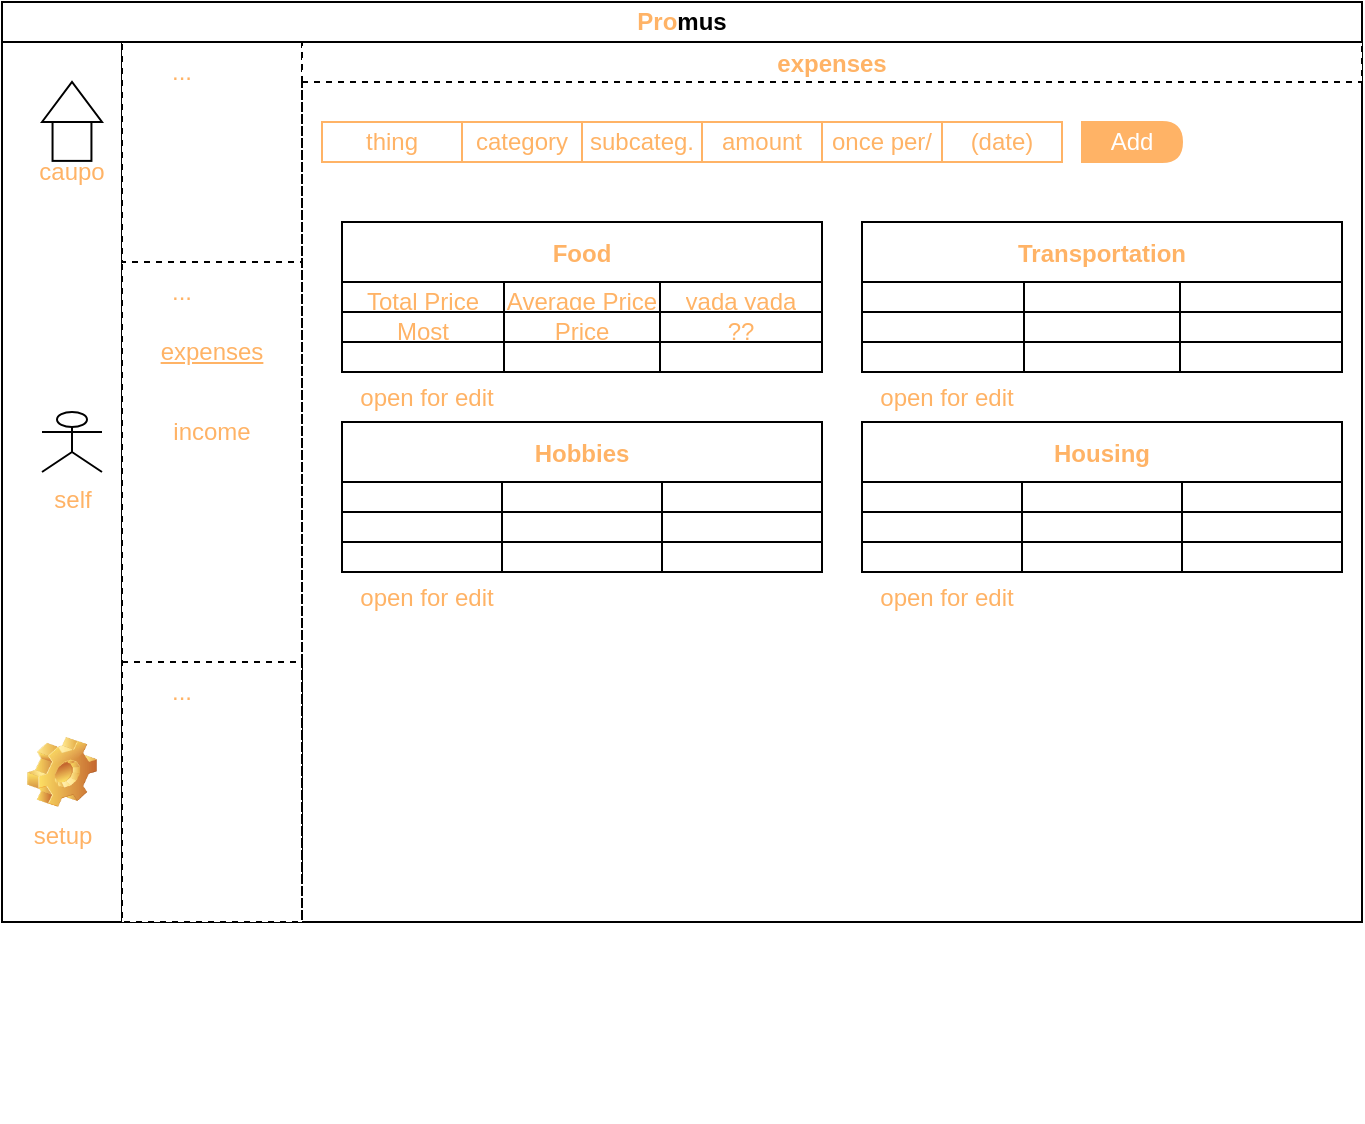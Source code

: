 <mxfile>
    <diagram id="Ea152XI7zLuFkRaPaWBX" name="interface">
        <mxGraphModel dx="1232" dy="768" grid="1" gridSize="10" guides="1" tooltips="1" connect="1" arrows="1" fold="1" page="1" pageScale="1" pageWidth="827" pageHeight="1169" math="0" shadow="0">
            <root>
                <mxCell id="0"/>
                <mxCell id="1" parent="0"/>
                <mxCell id="116" value="" style="group;fontStyle=5" vertex="1" connectable="0" parent="1">
                    <mxGeometry x="60" y="310" width="680" height="440" as="geometry"/>
                </mxCell>
                <mxCell id="115" value="" style="group" vertex="1" connectable="0" parent="116">
                    <mxGeometry width="680" height="440" as="geometry"/>
                </mxCell>
                <mxCell id="2" value="" style="rounded=0;whiteSpace=wrap;html=1;" vertex="1" parent="115">
                    <mxGeometry width="680" height="440" as="geometry"/>
                </mxCell>
                <mxCell id="4" value="" style="rounded=0;whiteSpace=wrap;html=1;fontColor=#FFB366;" vertex="1" parent="115">
                    <mxGeometry width="60" height="440" as="geometry"/>
                </mxCell>
                <mxCell id="10" value="self" style="shape=umlActor;verticalLabelPosition=bottom;verticalAlign=top;html=1;outlineConnect=0;fontColor=#FFB366;" vertex="1" parent="115">
                    <mxGeometry x="20" y="185" width="30" height="30" as="geometry"/>
                </mxCell>
                <mxCell id="11" value="setup" style="shape=image;html=1;verticalLabelPosition=bottom;verticalAlign=top;imageAspect=0;image=img/clipart/Gear_128x128.png;fontColor=#FFB366;" vertex="1" parent="115">
                    <mxGeometry x="12.5" y="347.5" width="35" height="35" as="geometry"/>
                </mxCell>
                <mxCell id="12" value="" style="rounded=0;whiteSpace=wrap;html=1;fontColor=#FFB366;dashed=1;" vertex="1" parent="115">
                    <mxGeometry x="60" width="90" height="420" as="geometry"/>
                </mxCell>
                <mxCell id="13" value="" style="rounded=0;whiteSpace=wrap;html=1;dashed=1;fontColor=#FFB366;" vertex="1" parent="115">
                    <mxGeometry x="60" y="310" width="90" height="130" as="geometry"/>
                </mxCell>
                <mxCell id="14" value="" style="rounded=0;whiteSpace=wrap;html=1;dashed=1;fontColor=#FFB366;" vertex="1" parent="115">
                    <mxGeometry x="60" width="90" height="110" as="geometry"/>
                </mxCell>
                <mxCell id="15" value="" style="group" vertex="1" connectable="0" parent="115">
                    <mxGeometry x="5" y="20" width="60" height="60" as="geometry"/>
                </mxCell>
                <mxCell id="8" value="" style="group" vertex="1" connectable="0" parent="15">
                    <mxGeometry x="15" width="30" height="39.444" as="geometry"/>
                </mxCell>
                <mxCell id="5" value="" style="whiteSpace=wrap;html=1;aspect=fixed;fontColor=#FFB366;" vertex="1" parent="8">
                    <mxGeometry x="5.273" y="20" width="19.444" height="19.444" as="geometry"/>
                </mxCell>
                <mxCell id="6" value="" style="shape=trapezoid;perimeter=trapezoidPerimeter;whiteSpace=wrap;html=1;fixedSize=1;fontColor=#FFB366;" vertex="1" parent="8">
                    <mxGeometry width="30" height="20" as="geometry"/>
                </mxCell>
                <mxCell id="9" value="caupo" style="text;html=1;strokeColor=none;fillColor=none;align=center;verticalAlign=middle;whiteSpace=wrap;rounded=0;fontColor=#FFB366;" vertex="1" parent="15">
                    <mxGeometry y="30" width="60" height="30" as="geometry"/>
                </mxCell>
                <mxCell id="16" value="..." style="text;html=1;strokeColor=none;fillColor=none;align=center;verticalAlign=middle;whiteSpace=wrap;rounded=0;dashed=1;fontColor=#FFB366;" vertex="1" parent="115">
                    <mxGeometry x="60" width="60" height="30" as="geometry"/>
                </mxCell>
                <mxCell id="17" value="..." style="text;html=1;strokeColor=none;fillColor=none;align=center;verticalAlign=middle;whiteSpace=wrap;rounded=0;dashed=1;fontColor=#FFB366;" vertex="1" parent="115">
                    <mxGeometry x="60" y="110" width="60" height="30" as="geometry"/>
                </mxCell>
                <mxCell id="18" value="..." style="text;html=1;strokeColor=none;fillColor=none;align=center;verticalAlign=middle;whiteSpace=wrap;rounded=0;dashed=1;fontColor=#FFB366;" vertex="1" parent="115">
                    <mxGeometry x="60" y="310" width="60" height="30" as="geometry"/>
                </mxCell>
                <mxCell id="20" value="&lt;u&gt;expenses&lt;/u&gt;" style="text;html=1;strokeColor=none;fillColor=none;align=center;verticalAlign=middle;whiteSpace=wrap;rounded=0;dashed=1;fontColor=#FFB366;" vertex="1" parent="115">
                    <mxGeometry x="75" y="140" width="60" height="30" as="geometry"/>
                </mxCell>
                <mxCell id="21" value="income" style="text;html=1;strokeColor=none;fillColor=none;align=center;verticalAlign=middle;whiteSpace=wrap;rounded=0;dashed=1;fontColor=#FFB366;" vertex="1" parent="115">
                    <mxGeometry x="75" y="180" width="60" height="30" as="geometry"/>
                </mxCell>
                <mxCell id="23" value="expenses" style="swimlane;dashed=1;fontColor=#FFB366;startSize=20;" vertex="1" parent="116">
                    <mxGeometry x="150" width="530" height="440" as="geometry">
                        <mxRectangle x="230" y="260" width="90" height="20" as="alternateBounds"/>
                    </mxGeometry>
                </mxCell>
                <mxCell id="110" value="" style="group" vertex="1" connectable="0" parent="23">
                    <mxGeometry x="-150" y="-20" width="680" height="440" as="geometry"/>
                </mxCell>
                <mxCell id="3" value="&lt;b&gt;&lt;font color=&quot;#ffb366&quot;&gt;Pro&lt;/font&gt;mus&lt;/b&gt;" style="rounded=0;whiteSpace=wrap;html=1;" vertex="1" parent="110">
                    <mxGeometry width="680" height="20" as="geometry"/>
                </mxCell>
                <mxCell id="108" value="" style="group" vertex="1" connectable="0" parent="23">
                    <mxGeometry x="10" y="40" width="520" height="500" as="geometry"/>
                </mxCell>
                <mxCell id="51" value="" style="group" vertex="1" connectable="0" parent="108">
                    <mxGeometry x="10" y="50" width="510" height="450" as="geometry"/>
                </mxCell>
                <mxCell id="32" value="Food" style="shape=table;startSize=30;container=1;collapsible=0;childLayout=tableLayout;fontStyle=1;align=center;pointerEvents=1;fontColor=#FFB366;resizeHeight=1;resizeWidth=1;" vertex="1" parent="51">
                    <mxGeometry width="240" height="75" as="geometry"/>
                </mxCell>
                <mxCell id="33" value="" style="shape=partialRectangle;html=1;whiteSpace=wrap;collapsible=0;dropTarget=0;pointerEvents=0;fillColor=none;top=0;left=0;bottom=0;right=0;points=[[0,0.5],[1,0.5]];portConstraint=eastwest;fontColor=#FFB366;strokeColor=#FFB366;" vertex="1" parent="32">
                    <mxGeometry y="30" width="240" height="15" as="geometry"/>
                </mxCell>
                <mxCell id="34" value="Total Price" style="shape=partialRectangle;html=1;whiteSpace=wrap;connectable=0;fillColor=none;top=0;left=0;bottom=0;right=0;overflow=hidden;pointerEvents=1;fontColor=#FFB366;" vertex="1" parent="33">
                    <mxGeometry width="81" height="15" as="geometry">
                        <mxRectangle width="81" height="15" as="alternateBounds"/>
                    </mxGeometry>
                </mxCell>
                <mxCell id="35" value="Average Price" style="shape=partialRectangle;html=1;whiteSpace=wrap;connectable=0;fillColor=none;top=0;left=0;bottom=0;right=0;overflow=hidden;pointerEvents=1;fontColor=#FFB366;" vertex="1" parent="33">
                    <mxGeometry x="81" width="78" height="15" as="geometry">
                        <mxRectangle width="78" height="15" as="alternateBounds"/>
                    </mxGeometry>
                </mxCell>
                <mxCell id="36" value="yada yada" style="shape=partialRectangle;html=1;whiteSpace=wrap;connectable=0;fillColor=none;top=0;left=0;bottom=0;right=0;overflow=hidden;pointerEvents=1;fontColor=#FFB366;" vertex="1" parent="33">
                    <mxGeometry x="159" width="81" height="15" as="geometry">
                        <mxRectangle width="81" height="15" as="alternateBounds"/>
                    </mxGeometry>
                </mxCell>
                <mxCell id="37" value="" style="shape=partialRectangle;html=1;whiteSpace=wrap;collapsible=0;dropTarget=0;pointerEvents=0;fillColor=none;top=0;left=0;bottom=0;right=0;points=[[0,0.5],[1,0.5]];portConstraint=eastwest;fontColor=#FFB366;" vertex="1" parent="32">
                    <mxGeometry y="45" width="240" height="15" as="geometry"/>
                </mxCell>
                <mxCell id="38" value="Most Expensive Food" style="shape=partialRectangle;html=1;whiteSpace=wrap;connectable=0;fillColor=none;top=0;left=0;bottom=0;right=0;overflow=hidden;pointerEvents=1;fontColor=#FFB366;" vertex="1" parent="37">
                    <mxGeometry width="81" height="15" as="geometry">
                        <mxRectangle width="81" height="15" as="alternateBounds"/>
                    </mxGeometry>
                </mxCell>
                <mxCell id="39" value="Price" style="shape=partialRectangle;html=1;whiteSpace=wrap;connectable=0;fillColor=none;top=0;left=0;bottom=0;right=0;overflow=hidden;pointerEvents=1;fontColor=#FFB366;" vertex="1" parent="37">
                    <mxGeometry x="81" width="78" height="15" as="geometry">
                        <mxRectangle width="78" height="15" as="alternateBounds"/>
                    </mxGeometry>
                </mxCell>
                <mxCell id="40" value="??" style="shape=partialRectangle;html=1;whiteSpace=wrap;connectable=0;fillColor=none;top=0;left=0;bottom=0;right=0;overflow=hidden;pointerEvents=1;fontColor=#FFB366;" vertex="1" parent="37">
                    <mxGeometry x="159" width="81" height="15" as="geometry">
                        <mxRectangle width="81" height="15" as="alternateBounds"/>
                    </mxGeometry>
                </mxCell>
                <mxCell id="41" value="" style="shape=partialRectangle;html=1;whiteSpace=wrap;collapsible=0;dropTarget=0;pointerEvents=0;fillColor=none;top=0;left=0;bottom=0;right=0;points=[[0,0.5],[1,0.5]];portConstraint=eastwest;fontColor=#FFB366;" vertex="1" parent="32">
                    <mxGeometry y="60" width="240" height="15" as="geometry"/>
                </mxCell>
                <mxCell id="42" value="" style="shape=partialRectangle;html=1;whiteSpace=wrap;connectable=0;fillColor=none;top=0;left=0;bottom=0;right=0;overflow=hidden;pointerEvents=1;fontColor=#FFB366;" vertex="1" parent="41">
                    <mxGeometry width="81" height="15" as="geometry">
                        <mxRectangle width="81" height="15" as="alternateBounds"/>
                    </mxGeometry>
                </mxCell>
                <mxCell id="43" value="" style="shape=partialRectangle;html=1;whiteSpace=wrap;connectable=0;fillColor=none;top=0;left=0;bottom=0;right=0;overflow=hidden;pointerEvents=1;fontColor=#FFB366;" vertex="1" parent="41">
                    <mxGeometry x="81" width="78" height="15" as="geometry">
                        <mxRectangle width="78" height="15" as="alternateBounds"/>
                    </mxGeometry>
                </mxCell>
                <mxCell id="44" value="" style="shape=partialRectangle;html=1;whiteSpace=wrap;connectable=0;fillColor=none;top=0;left=0;bottom=0;right=0;overflow=hidden;pointerEvents=1;fontColor=#FFB366;" vertex="1" parent="41">
                    <mxGeometry x="159" width="81" height="15" as="geometry">
                        <mxRectangle width="81" height="15" as="alternateBounds"/>
                    </mxGeometry>
                </mxCell>
                <mxCell id="50" value="open for edit" style="text;html=1;strokeColor=none;fillColor=none;align=center;verticalAlign=middle;whiteSpace=wrap;rounded=0;fontColor=#FFB366;" vertex="1" parent="51">
                    <mxGeometry x="5.45" y="75" width="74.55" height="25" as="geometry"/>
                </mxCell>
                <mxCell id="52" value="" style="group" vertex="1" connectable="0" parent="51">
                    <mxGeometry x="260" width="240" height="100" as="geometry"/>
                </mxCell>
                <mxCell id="53" value="Transportation" style="shape=table;startSize=30;container=1;collapsible=0;childLayout=tableLayout;fontStyle=1;align=center;pointerEvents=1;fontColor=#FFB366;resizeHeight=1;resizeWidth=1;" vertex="1" parent="52">
                    <mxGeometry width="240.0" height="75" as="geometry"/>
                </mxCell>
                <mxCell id="54" value="" style="shape=partialRectangle;html=1;whiteSpace=wrap;collapsible=0;dropTarget=0;pointerEvents=0;fillColor=none;top=0;left=0;bottom=0;right=0;points=[[0,0.5],[1,0.5]];portConstraint=eastwest;fontColor=#FFB366;strokeColor=#FFB366;" vertex="1" parent="53">
                    <mxGeometry y="30" width="240.0" height="15" as="geometry"/>
                </mxCell>
                <mxCell id="55" value="" style="shape=partialRectangle;html=1;whiteSpace=wrap;connectable=0;fillColor=none;top=0;left=0;bottom=0;right=0;overflow=hidden;pointerEvents=1;fontColor=#FFB366;" vertex="1" parent="54">
                    <mxGeometry width="81" height="15" as="geometry">
                        <mxRectangle width="81" height="15" as="alternateBounds"/>
                    </mxGeometry>
                </mxCell>
                <mxCell id="56" value="" style="shape=partialRectangle;html=1;whiteSpace=wrap;connectable=0;fillColor=none;top=0;left=0;bottom=0;right=0;overflow=hidden;pointerEvents=1;fontColor=#FFB366;" vertex="1" parent="54">
                    <mxGeometry x="81" width="78" height="15" as="geometry">
                        <mxRectangle width="78" height="15" as="alternateBounds"/>
                    </mxGeometry>
                </mxCell>
                <mxCell id="57" value="" style="shape=partialRectangle;html=1;whiteSpace=wrap;connectable=0;fillColor=none;top=0;left=0;bottom=0;right=0;overflow=hidden;pointerEvents=1;fontColor=#FFB366;" vertex="1" parent="54">
                    <mxGeometry x="159" width="81" height="15" as="geometry">
                        <mxRectangle width="81" height="15" as="alternateBounds"/>
                    </mxGeometry>
                </mxCell>
                <mxCell id="58" value="" style="shape=partialRectangle;html=1;whiteSpace=wrap;collapsible=0;dropTarget=0;pointerEvents=0;fillColor=none;top=0;left=0;bottom=0;right=0;points=[[0,0.5],[1,0.5]];portConstraint=eastwest;fontColor=#FFB366;" vertex="1" parent="53">
                    <mxGeometry y="45" width="240.0" height="15" as="geometry"/>
                </mxCell>
                <mxCell id="59" value="" style="shape=partialRectangle;html=1;whiteSpace=wrap;connectable=0;fillColor=none;top=0;left=0;bottom=0;right=0;overflow=hidden;pointerEvents=1;fontColor=#FFB366;" vertex="1" parent="58">
                    <mxGeometry width="81" height="15" as="geometry">
                        <mxRectangle width="81" height="15" as="alternateBounds"/>
                    </mxGeometry>
                </mxCell>
                <mxCell id="60" value="" style="shape=partialRectangle;html=1;whiteSpace=wrap;connectable=0;fillColor=none;top=0;left=0;bottom=0;right=0;overflow=hidden;pointerEvents=1;fontColor=#FFB366;" vertex="1" parent="58">
                    <mxGeometry x="81" width="78" height="15" as="geometry">
                        <mxRectangle width="78" height="15" as="alternateBounds"/>
                    </mxGeometry>
                </mxCell>
                <mxCell id="61" value="" style="shape=partialRectangle;html=1;whiteSpace=wrap;connectable=0;fillColor=none;top=0;left=0;bottom=0;right=0;overflow=hidden;pointerEvents=1;fontColor=#FFB366;" vertex="1" parent="58">
                    <mxGeometry x="159" width="81" height="15" as="geometry">
                        <mxRectangle width="81" height="15" as="alternateBounds"/>
                    </mxGeometry>
                </mxCell>
                <mxCell id="62" value="" style="shape=partialRectangle;html=1;whiteSpace=wrap;collapsible=0;dropTarget=0;pointerEvents=0;fillColor=none;top=0;left=0;bottom=0;right=0;points=[[0,0.5],[1,0.5]];portConstraint=eastwest;fontColor=#FFB366;" vertex="1" parent="53">
                    <mxGeometry y="60" width="240.0" height="15" as="geometry"/>
                </mxCell>
                <mxCell id="63" value="" style="shape=partialRectangle;html=1;whiteSpace=wrap;connectable=0;fillColor=none;top=0;left=0;bottom=0;right=0;overflow=hidden;pointerEvents=1;fontColor=#FFB366;" vertex="1" parent="62">
                    <mxGeometry width="81" height="15" as="geometry">
                        <mxRectangle width="81" height="15" as="alternateBounds"/>
                    </mxGeometry>
                </mxCell>
                <mxCell id="64" value="" style="shape=partialRectangle;html=1;whiteSpace=wrap;connectable=0;fillColor=none;top=0;left=0;bottom=0;right=0;overflow=hidden;pointerEvents=1;fontColor=#FFB366;" vertex="1" parent="62">
                    <mxGeometry x="81" width="78" height="15" as="geometry">
                        <mxRectangle width="78" height="15" as="alternateBounds"/>
                    </mxGeometry>
                </mxCell>
                <mxCell id="65" value="" style="shape=partialRectangle;html=1;whiteSpace=wrap;connectable=0;fillColor=none;top=0;left=0;bottom=0;right=0;overflow=hidden;pointerEvents=1;fontColor=#FFB366;" vertex="1" parent="62">
                    <mxGeometry x="159" width="81" height="15" as="geometry">
                        <mxRectangle width="81" height="15" as="alternateBounds"/>
                    </mxGeometry>
                </mxCell>
                <mxCell id="66" value="open for edit" style="text;html=1;strokeColor=none;fillColor=none;align=center;verticalAlign=middle;whiteSpace=wrap;rounded=0;fontColor=#FFB366;" vertex="1" parent="52">
                    <mxGeometry x="5.45" y="75" width="74.55" height="25" as="geometry"/>
                </mxCell>
                <mxCell id="67" value="" style="group" vertex="1" connectable="0" parent="51">
                    <mxGeometry y="100" width="240" height="100" as="geometry"/>
                </mxCell>
                <mxCell id="68" value="Hobbies" style="shape=table;startSize=30;container=1;collapsible=0;childLayout=tableLayout;fontStyle=1;align=center;pointerEvents=1;fontColor=#FFB366;resizeHeight=1;resizeWidth=1;" vertex="1" parent="67">
                    <mxGeometry width="240" height="75" as="geometry"/>
                </mxCell>
                <mxCell id="69" value="" style="shape=partialRectangle;html=1;whiteSpace=wrap;collapsible=0;dropTarget=0;pointerEvents=0;fillColor=none;top=0;left=0;bottom=0;right=0;points=[[0,0.5],[1,0.5]];portConstraint=eastwest;fontColor=#FFB366;strokeColor=#FFB366;" vertex="1" parent="68">
                    <mxGeometry y="30" width="240" height="15" as="geometry"/>
                </mxCell>
                <mxCell id="70" value="" style="shape=partialRectangle;html=1;whiteSpace=wrap;connectable=0;fillColor=none;top=0;left=0;bottom=0;right=0;overflow=hidden;pointerEvents=1;fontColor=#FFB366;" vertex="1" parent="69">
                    <mxGeometry width="80" height="15" as="geometry">
                        <mxRectangle width="80" height="15" as="alternateBounds"/>
                    </mxGeometry>
                </mxCell>
                <mxCell id="71" value="" style="shape=partialRectangle;html=1;whiteSpace=wrap;connectable=0;fillColor=none;top=0;left=0;bottom=0;right=0;overflow=hidden;pointerEvents=1;fontColor=#FFB366;" vertex="1" parent="69">
                    <mxGeometry x="80" width="80" height="15" as="geometry">
                        <mxRectangle width="80" height="15" as="alternateBounds"/>
                    </mxGeometry>
                </mxCell>
                <mxCell id="72" value="" style="shape=partialRectangle;html=1;whiteSpace=wrap;connectable=0;fillColor=none;top=0;left=0;bottom=0;right=0;overflow=hidden;pointerEvents=1;fontColor=#FFB366;" vertex="1" parent="69">
                    <mxGeometry x="160" width="80" height="15" as="geometry">
                        <mxRectangle width="80" height="15" as="alternateBounds"/>
                    </mxGeometry>
                </mxCell>
                <mxCell id="73" value="" style="shape=partialRectangle;html=1;whiteSpace=wrap;collapsible=0;dropTarget=0;pointerEvents=0;fillColor=none;top=0;left=0;bottom=0;right=0;points=[[0,0.5],[1,0.5]];portConstraint=eastwest;fontColor=#FFB366;" vertex="1" parent="68">
                    <mxGeometry y="45" width="240" height="15" as="geometry"/>
                </mxCell>
                <mxCell id="74" value="" style="shape=partialRectangle;html=1;whiteSpace=wrap;connectable=0;fillColor=none;top=0;left=0;bottom=0;right=0;overflow=hidden;pointerEvents=1;fontColor=#FFB366;" vertex="1" parent="73">
                    <mxGeometry width="80" height="15" as="geometry">
                        <mxRectangle width="80" height="15" as="alternateBounds"/>
                    </mxGeometry>
                </mxCell>
                <mxCell id="75" value="" style="shape=partialRectangle;html=1;whiteSpace=wrap;connectable=0;fillColor=none;top=0;left=0;bottom=0;right=0;overflow=hidden;pointerEvents=1;fontColor=#FFB366;" vertex="1" parent="73">
                    <mxGeometry x="80" width="80" height="15" as="geometry">
                        <mxRectangle width="80" height="15" as="alternateBounds"/>
                    </mxGeometry>
                </mxCell>
                <mxCell id="76" value="" style="shape=partialRectangle;html=1;whiteSpace=wrap;connectable=0;fillColor=none;top=0;left=0;bottom=0;right=0;overflow=hidden;pointerEvents=1;fontColor=#FFB366;" vertex="1" parent="73">
                    <mxGeometry x="160" width="80" height="15" as="geometry">
                        <mxRectangle width="80" height="15" as="alternateBounds"/>
                    </mxGeometry>
                </mxCell>
                <mxCell id="77" value="" style="shape=partialRectangle;html=1;whiteSpace=wrap;collapsible=0;dropTarget=0;pointerEvents=0;fillColor=none;top=0;left=0;bottom=0;right=0;points=[[0,0.5],[1,0.5]];portConstraint=eastwest;fontColor=#FFB366;" vertex="1" parent="68">
                    <mxGeometry y="60" width="240" height="15" as="geometry"/>
                </mxCell>
                <mxCell id="78" value="" style="shape=partialRectangle;html=1;whiteSpace=wrap;connectable=0;fillColor=none;top=0;left=0;bottom=0;right=0;overflow=hidden;pointerEvents=1;fontColor=#FFB366;" vertex="1" parent="77">
                    <mxGeometry width="80" height="15" as="geometry">
                        <mxRectangle width="80" height="15" as="alternateBounds"/>
                    </mxGeometry>
                </mxCell>
                <mxCell id="79" value="" style="shape=partialRectangle;html=1;whiteSpace=wrap;connectable=0;fillColor=none;top=0;left=0;bottom=0;right=0;overflow=hidden;pointerEvents=1;fontColor=#FFB366;" vertex="1" parent="77">
                    <mxGeometry x="80" width="80" height="15" as="geometry">
                        <mxRectangle width="80" height="15" as="alternateBounds"/>
                    </mxGeometry>
                </mxCell>
                <mxCell id="80" value="" style="shape=partialRectangle;html=1;whiteSpace=wrap;connectable=0;fillColor=none;top=0;left=0;bottom=0;right=0;overflow=hidden;pointerEvents=1;fontColor=#FFB366;" vertex="1" parent="77">
                    <mxGeometry x="160" width="80" height="15" as="geometry">
                        <mxRectangle width="80" height="15" as="alternateBounds"/>
                    </mxGeometry>
                </mxCell>
                <mxCell id="81" value="open for edit" style="text;html=1;strokeColor=none;fillColor=none;align=center;verticalAlign=middle;whiteSpace=wrap;rounded=0;fontColor=#FFB366;" vertex="1" parent="67">
                    <mxGeometry x="5.45" y="75" width="74.55" height="25" as="geometry"/>
                </mxCell>
                <mxCell id="90" value="" style="group" vertex="1" connectable="0" parent="51">
                    <mxGeometry x="260" y="100" width="240" height="100" as="geometry"/>
                </mxCell>
                <mxCell id="91" value="Housing" style="shape=table;startSize=30;container=1;collapsible=0;childLayout=tableLayout;fontStyle=1;align=center;pointerEvents=1;fontColor=#FFB366;resizeHeight=1;resizeWidth=1;" vertex="1" parent="90">
                    <mxGeometry width="240" height="75" as="geometry"/>
                </mxCell>
                <mxCell id="92" value="" style="shape=partialRectangle;html=1;whiteSpace=wrap;collapsible=0;dropTarget=0;pointerEvents=0;fillColor=none;top=0;left=0;bottom=0;right=0;points=[[0,0.5],[1,0.5]];portConstraint=eastwest;fontColor=#FFB366;strokeColor=#FFB366;" vertex="1" parent="91">
                    <mxGeometry y="30" width="240" height="15" as="geometry"/>
                </mxCell>
                <mxCell id="93" value="" style="shape=partialRectangle;html=1;whiteSpace=wrap;connectable=0;fillColor=none;top=0;left=0;bottom=0;right=0;overflow=hidden;pointerEvents=1;fontColor=#FFB366;" vertex="1" parent="92">
                    <mxGeometry width="80" height="15" as="geometry">
                        <mxRectangle width="80" height="15" as="alternateBounds"/>
                    </mxGeometry>
                </mxCell>
                <mxCell id="94" value="" style="shape=partialRectangle;html=1;whiteSpace=wrap;connectable=0;fillColor=none;top=0;left=0;bottom=0;right=0;overflow=hidden;pointerEvents=1;fontColor=#FFB366;" vertex="1" parent="92">
                    <mxGeometry x="80" width="80" height="15" as="geometry">
                        <mxRectangle width="80" height="15" as="alternateBounds"/>
                    </mxGeometry>
                </mxCell>
                <mxCell id="95" value="" style="shape=partialRectangle;html=1;whiteSpace=wrap;connectable=0;fillColor=none;top=0;left=0;bottom=0;right=0;overflow=hidden;pointerEvents=1;fontColor=#FFB366;" vertex="1" parent="92">
                    <mxGeometry x="160" width="80" height="15" as="geometry">
                        <mxRectangle width="80" height="15" as="alternateBounds"/>
                    </mxGeometry>
                </mxCell>
                <mxCell id="96" value="" style="shape=partialRectangle;html=1;whiteSpace=wrap;collapsible=0;dropTarget=0;pointerEvents=0;fillColor=none;top=0;left=0;bottom=0;right=0;points=[[0,0.5],[1,0.5]];portConstraint=eastwest;fontColor=#FFB366;" vertex="1" parent="91">
                    <mxGeometry y="45" width="240" height="15" as="geometry"/>
                </mxCell>
                <mxCell id="97" value="" style="shape=partialRectangle;html=1;whiteSpace=wrap;connectable=0;fillColor=none;top=0;left=0;bottom=0;right=0;overflow=hidden;pointerEvents=1;fontColor=#FFB366;" vertex="1" parent="96">
                    <mxGeometry width="80" height="15" as="geometry">
                        <mxRectangle width="80" height="15" as="alternateBounds"/>
                    </mxGeometry>
                </mxCell>
                <mxCell id="98" value="" style="shape=partialRectangle;html=1;whiteSpace=wrap;connectable=0;fillColor=none;top=0;left=0;bottom=0;right=0;overflow=hidden;pointerEvents=1;fontColor=#FFB366;" vertex="1" parent="96">
                    <mxGeometry x="80" width="80" height="15" as="geometry">
                        <mxRectangle width="80" height="15" as="alternateBounds"/>
                    </mxGeometry>
                </mxCell>
                <mxCell id="99" value="" style="shape=partialRectangle;html=1;whiteSpace=wrap;connectable=0;fillColor=none;top=0;left=0;bottom=0;right=0;overflow=hidden;pointerEvents=1;fontColor=#FFB366;" vertex="1" parent="96">
                    <mxGeometry x="160" width="80" height="15" as="geometry">
                        <mxRectangle width="80" height="15" as="alternateBounds"/>
                    </mxGeometry>
                </mxCell>
                <mxCell id="100" value="" style="shape=partialRectangle;html=1;whiteSpace=wrap;collapsible=0;dropTarget=0;pointerEvents=0;fillColor=none;top=0;left=0;bottom=0;right=0;points=[[0,0.5],[1,0.5]];portConstraint=eastwest;fontColor=#FFB366;" vertex="1" parent="91">
                    <mxGeometry y="60" width="240" height="15" as="geometry"/>
                </mxCell>
                <mxCell id="101" value="" style="shape=partialRectangle;html=1;whiteSpace=wrap;connectable=0;fillColor=none;top=0;left=0;bottom=0;right=0;overflow=hidden;pointerEvents=1;fontColor=#FFB366;" vertex="1" parent="100">
                    <mxGeometry width="80" height="15" as="geometry">
                        <mxRectangle width="80" height="15" as="alternateBounds"/>
                    </mxGeometry>
                </mxCell>
                <mxCell id="102" value="" style="shape=partialRectangle;html=1;whiteSpace=wrap;connectable=0;fillColor=none;top=0;left=0;bottom=0;right=0;overflow=hidden;pointerEvents=1;fontColor=#FFB366;" vertex="1" parent="100">
                    <mxGeometry x="80" width="80" height="15" as="geometry">
                        <mxRectangle width="80" height="15" as="alternateBounds"/>
                    </mxGeometry>
                </mxCell>
                <mxCell id="103" value="" style="shape=partialRectangle;html=1;whiteSpace=wrap;connectable=0;fillColor=none;top=0;left=0;bottom=0;right=0;overflow=hidden;pointerEvents=1;fontColor=#FFB366;" vertex="1" parent="100">
                    <mxGeometry x="160" width="80" height="15" as="geometry">
                        <mxRectangle width="80" height="15" as="alternateBounds"/>
                    </mxGeometry>
                </mxCell>
                <mxCell id="104" value="open for edit" style="text;html=1;strokeColor=none;fillColor=none;align=center;verticalAlign=middle;whiteSpace=wrap;rounded=0;fontColor=#FFB366;" vertex="1" parent="90">
                    <mxGeometry x="5.45" y="75" width="74.55" height="25" as="geometry"/>
                </mxCell>
                <mxCell id="88" value="" style="group" vertex="1" connectable="0" parent="108">
                    <mxGeometry width="370" height="20" as="geometry"/>
                </mxCell>
                <mxCell id="82" value="once per/" style="rounded=0;whiteSpace=wrap;html=1;fontColor=#FFB366;strokeColor=#FFB366;" vertex="1" parent="88">
                    <mxGeometry x="250" width="60" height="20" as="geometry"/>
                </mxCell>
                <mxCell id="83" value="(date)" style="rounded=0;whiteSpace=wrap;html=1;fontColor=#FFB366;strokeColor=#FFB366;" vertex="1" parent="88">
                    <mxGeometry x="310" width="60" height="20" as="geometry"/>
                </mxCell>
                <mxCell id="84" value="category" style="rounded=0;whiteSpace=wrap;html=1;fontColor=#FFB366;strokeColor=#FFB366;" vertex="1" parent="88">
                    <mxGeometry x="70" width="60" height="20" as="geometry"/>
                </mxCell>
                <mxCell id="85" value="subcateg." style="rounded=0;whiteSpace=wrap;html=1;fontColor=#FFB366;strokeColor=#FFB366;" vertex="1" parent="88">
                    <mxGeometry x="130" width="60" height="20" as="geometry"/>
                </mxCell>
                <mxCell id="86" value="thing" style="rounded=0;whiteSpace=wrap;html=1;fontColor=#FFB366;strokeColor=#FFB366;" vertex="1" parent="88">
                    <mxGeometry width="70" height="20" as="geometry"/>
                </mxCell>
                <mxCell id="87" value="amount" style="rounded=0;whiteSpace=wrap;html=1;fontColor=#FFB366;strokeColor=#FFB366;" vertex="1" parent="88">
                    <mxGeometry x="190" width="60" height="20" as="geometry"/>
                </mxCell>
                <mxCell id="89" value="Add" style="shape=delay;whiteSpace=wrap;html=1;fontColor=#FFFFFF;strokeColor=#FFB366;fillColor=#FFB366;" vertex="1" parent="108">
                    <mxGeometry x="380" width="50" height="20" as="geometry"/>
                </mxCell>
            </root>
        </mxGraphModel>
    </diagram>
</mxfile>